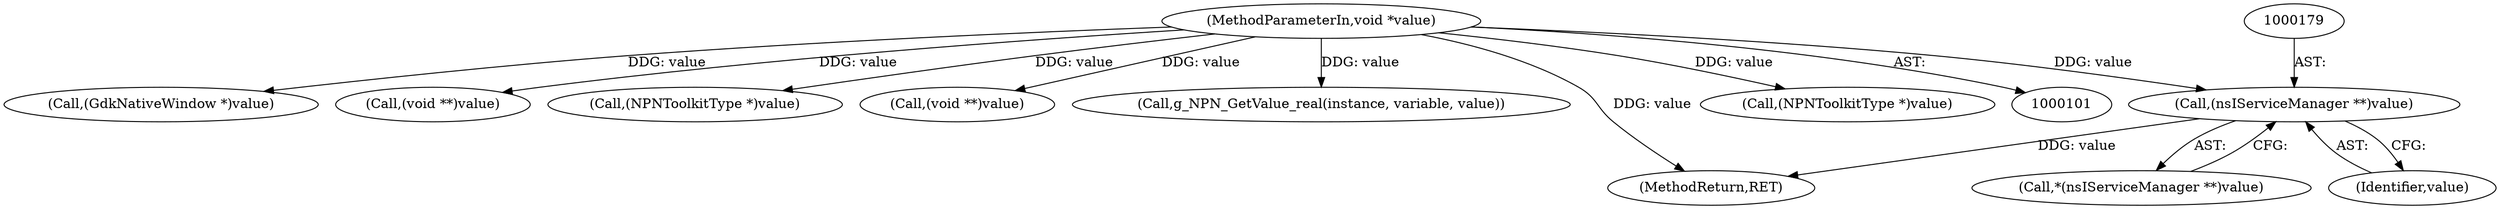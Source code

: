 digraph "0_nspluginwrapper_7e4ab8e1189846041f955e6c83f72bc1624e7a98_1@pointer" {
"1000178" [label="(Call,(nsIServiceManager **)value)"];
"1000104" [label="(MethodParameterIn,void *value)"];
"1000104" [label="(MethodParameterIn,void *value)"];
"1000180" [label="(Identifier,value)"];
"1000248" [label="(Call,(GdkNativeWindow *)value)"];
"1000137" [label="(Call,(void **)value)"];
"1000177" [label="(Call,*(nsIServiceManager **)value)"];
"1000281" [label="(Call,(NPNToolkitType *)value)"];
"1000145" [label="(Call,(void **)value)"];
"1000178" [label="(Call,(nsIServiceManager **)value)"];
"1000263" [label="(Call,g_NPN_GetValue_real(instance, variable, value))"];
"1000298" [label="(MethodReturn,RET)"];
"1000154" [label="(Call,(NPNToolkitType *)value)"];
"1000178" -> "1000177"  [label="AST: "];
"1000178" -> "1000180"  [label="CFG: "];
"1000179" -> "1000178"  [label="AST: "];
"1000180" -> "1000178"  [label="AST: "];
"1000177" -> "1000178"  [label="CFG: "];
"1000178" -> "1000298"  [label="DDG: value"];
"1000104" -> "1000178"  [label="DDG: value"];
"1000104" -> "1000101"  [label="AST: "];
"1000104" -> "1000298"  [label="DDG: value"];
"1000104" -> "1000137"  [label="DDG: value"];
"1000104" -> "1000145"  [label="DDG: value"];
"1000104" -> "1000154"  [label="DDG: value"];
"1000104" -> "1000248"  [label="DDG: value"];
"1000104" -> "1000263"  [label="DDG: value"];
"1000104" -> "1000281"  [label="DDG: value"];
}
